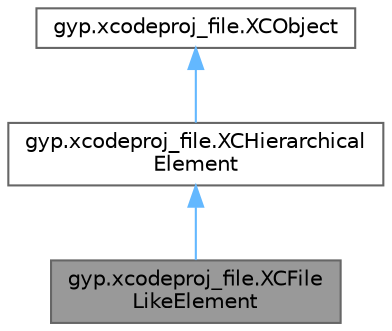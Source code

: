 digraph "gyp.xcodeproj_file.XCFileLikeElement"
{
 // LATEX_PDF_SIZE
  bgcolor="transparent";
  edge [fontname=Helvetica,fontsize=10,labelfontname=Helvetica,labelfontsize=10];
  node [fontname=Helvetica,fontsize=10,shape=box,height=0.2,width=0.4];
  Node1 [id="Node000001",label="gyp.xcodeproj_file.XCFile\lLikeElement",height=0.2,width=0.4,color="gray40", fillcolor="grey60", style="filled", fontcolor="black",tooltip=" "];
  Node2 -> Node1 [id="edge1_Node000001_Node000002",dir="back",color="steelblue1",style="solid",tooltip=" "];
  Node2 [id="Node000002",label="gyp.xcodeproj_file.XCHierarchical\lElement",height=0.2,width=0.4,color="gray40", fillcolor="white", style="filled",URL="$classgyp_1_1xcodeproj__file_1_1_x_c_hierarchical_element.html",tooltip=" "];
  Node3 -> Node2 [id="edge2_Node000002_Node000003",dir="back",color="steelblue1",style="solid",tooltip=" "];
  Node3 [id="Node000003",label="gyp.xcodeproj_file.XCObject",height=0.2,width=0.4,color="gray40", fillcolor="white", style="filled",URL="$classgyp_1_1xcodeproj__file_1_1_x_c_object.html",tooltip=" "];
}
